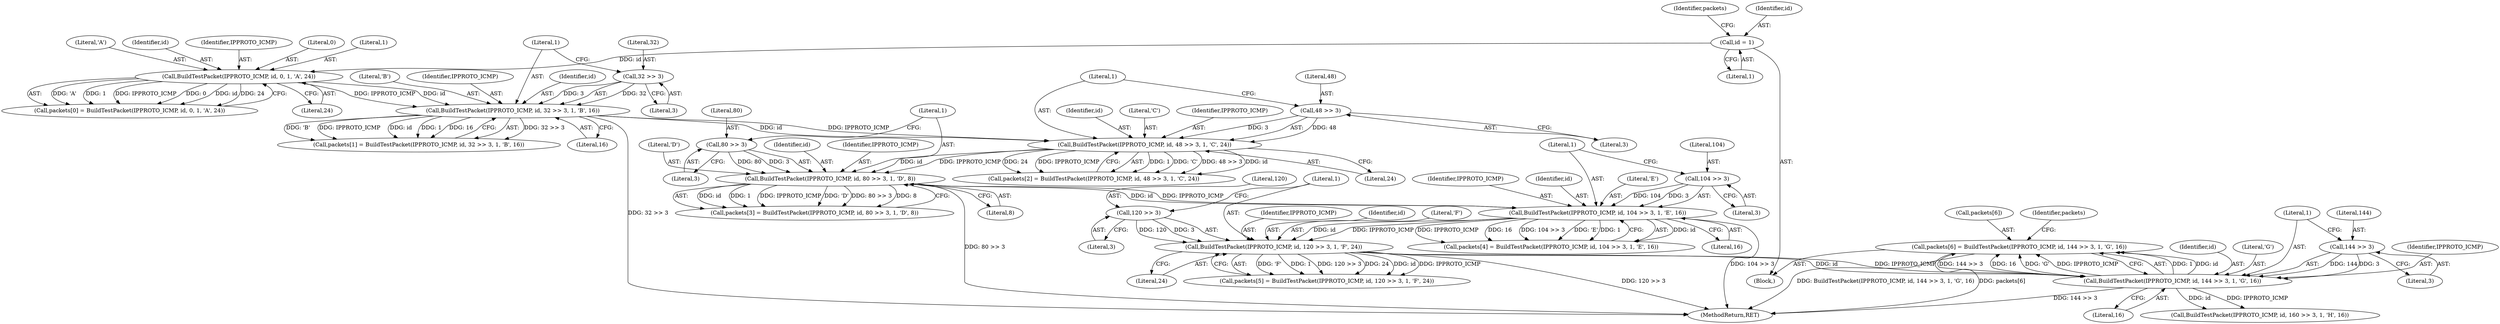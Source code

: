 digraph "0_suricata_4a04f814b15762eb446a5ead4d69d021512df6f8_1@array" {
"1000220" [label="(Call,packets[6] = BuildTestPacket(IPPROTO_ICMP, id, 144 >> 3, 1, 'G', 16))"];
"1000224" [label="(Call,BuildTestPacket(IPPROTO_ICMP, id, 144 >> 3, 1, 'G', 16))"];
"1000211" [label="(Call,BuildTestPacket(IPPROTO_ICMP, id, 120 >> 3, 1, 'F', 24))"];
"1000198" [label="(Call,BuildTestPacket(IPPROTO_ICMP, id, 104 >> 3, 1, 'E', 16))"];
"1000185" [label="(Call,BuildTestPacket(IPPROTO_ICMP, id, 80 >> 3, 1, 'D', 8))"];
"1000172" [label="(Call,BuildTestPacket(IPPROTO_ICMP, id, 48 >> 3, 1, 'C', 24))"];
"1000159" [label="(Call,BuildTestPacket(IPPROTO_ICMP, id, 32 >> 3, 1, 'B', 16))"];
"1000148" [label="(Call,BuildTestPacket(IPPROTO_ICMP, id, 0, 1, 'A', 24))"];
"1000135" [label="(Call,id = 1)"];
"1000162" [label="(Call,32 >> 3)"];
"1000175" [label="(Call,48 >> 3)"];
"1000188" [label="(Call,80 >> 3)"];
"1000201" [label="(Call,104 >> 3)"];
"1000214" [label="(Call,120 >> 3)"];
"1000227" [label="(Call,144 >> 3)"];
"1000221" [label="(Call,packets[6])"];
"1000198" [label="(Call,BuildTestPacket(IPPROTO_ICMP, id, 104 >> 3, 1, 'E', 16))"];
"1000192" [label="(Literal,'D')"];
"1000185" [label="(Call,BuildTestPacket(IPPROTO_ICMP, id, 80 >> 3, 1, 'D', 8))"];
"1000172" [label="(Call,BuildTestPacket(IPPROTO_ICMP, id, 48 >> 3, 1, 'C', 24))"];
"1000199" [label="(Identifier,IPPROTO_ICMP)"];
"1000174" [label="(Identifier,id)"];
"1000187" [label="(Identifier,id)"];
"1000163" [label="(Literal,32)"];
"1000227" [label="(Call,144 >> 3)"];
"1000212" [label="(Identifier,IPPROTO_ICMP)"];
"1000194" [label="(Call,packets[4] = BuildTestPacket(IPPROTO_ICMP, id, 104 >> 3, 1, 'E', 16))"];
"1000175" [label="(Call,48 >> 3)"];
"1000190" [label="(Literal,3)"];
"1000178" [label="(Literal,1)"];
"1000211" [label="(Call,BuildTestPacket(IPPROTO_ICMP, id, 120 >> 3, 1, 'F', 24))"];
"1000200" [label="(Identifier,id)"];
"1000205" [label="(Literal,'E')"];
"1000193" [label="(Literal,8)"];
"1000150" [label="(Identifier,id)"];
"1000522" [label="(MethodReturn,RET)"];
"1000177" [label="(Literal,3)"];
"1000219" [label="(Literal,24)"];
"1000179" [label="(Literal,'C')"];
"1000144" [label="(Call,packets[0] = BuildTestPacket(IPPROTO_ICMP, id, 0, 1, 'A', 24))"];
"1000226" [label="(Identifier,id)"];
"1000181" [label="(Call,packets[3] = BuildTestPacket(IPPROTO_ICMP, id, 80 >> 3, 1, 'D', 8))"];
"1000214" [label="(Call,120 >> 3)"];
"1000149" [label="(Identifier,IPPROTO_ICMP)"];
"1000235" [label="(Identifier,packets)"];
"1000188" [label="(Call,80 >> 3)"];
"1000155" [label="(Call,packets[1] = BuildTestPacket(IPPROTO_ICMP, id, 32 >> 3, 1, 'B', 16))"];
"1000216" [label="(Literal,3)"];
"1000162" [label="(Call,32 >> 3)"];
"1000191" [label="(Literal,1)"];
"1000231" [label="(Literal,'G')"];
"1000151" [label="(Literal,0)"];
"1000165" [label="(Literal,1)"];
"1000213" [label="(Identifier,id)"];
"1000140" [label="(Identifier,packets)"];
"1000135" [label="(Call,id = 1)"];
"1000237" [label="(Call,BuildTestPacket(IPPROTO_ICMP, id, 160 >> 3, 1, 'H', 16))"];
"1000137" [label="(Literal,1)"];
"1000201" [label="(Call,104 >> 3)"];
"1000202" [label="(Literal,104)"];
"1000168" [label="(Call,packets[2] = BuildTestPacket(IPPROTO_ICMP, id, 48 >> 3, 1, 'C', 24))"];
"1000230" [label="(Literal,1)"];
"1000189" [label="(Literal,80)"];
"1000206" [label="(Literal,16)"];
"1000152" [label="(Literal,1)"];
"1000153" [label="(Literal,'A')"];
"1000229" [label="(Literal,3)"];
"1000159" [label="(Call,BuildTestPacket(IPPROTO_ICMP, id, 32 >> 3, 1, 'B', 16))"];
"1000173" [label="(Identifier,IPPROTO_ICMP)"];
"1000224" [label="(Call,BuildTestPacket(IPPROTO_ICMP, id, 144 >> 3, 1, 'G', 16))"];
"1000161" [label="(Identifier,id)"];
"1000154" [label="(Literal,24)"];
"1000186" [label="(Identifier,IPPROTO_ICMP)"];
"1000217" [label="(Literal,1)"];
"1000166" [label="(Literal,'B')"];
"1000136" [label="(Identifier,id)"];
"1000148" [label="(Call,BuildTestPacket(IPPROTO_ICMP, id, 0, 1, 'A', 24))"];
"1000164" [label="(Literal,3)"];
"1000176" [label="(Literal,48)"];
"1000232" [label="(Literal,16)"];
"1000180" [label="(Literal,24)"];
"1000220" [label="(Call,packets[6] = BuildTestPacket(IPPROTO_ICMP, id, 144 >> 3, 1, 'G', 16))"];
"1000127" [label="(Block,)"];
"1000207" [label="(Call,packets[5] = BuildTestPacket(IPPROTO_ICMP, id, 120 >> 3, 1, 'F', 24))"];
"1000203" [label="(Literal,3)"];
"1000204" [label="(Literal,1)"];
"1000215" [label="(Literal,120)"];
"1000160" [label="(Identifier,IPPROTO_ICMP)"];
"1000225" [label="(Identifier,IPPROTO_ICMP)"];
"1000167" [label="(Literal,16)"];
"1000228" [label="(Literal,144)"];
"1000218" [label="(Literal,'F')"];
"1000220" -> "1000127"  [label="AST: "];
"1000220" -> "1000224"  [label="CFG: "];
"1000221" -> "1000220"  [label="AST: "];
"1000224" -> "1000220"  [label="AST: "];
"1000235" -> "1000220"  [label="CFG: "];
"1000220" -> "1000522"  [label="DDG: packets[6]"];
"1000220" -> "1000522"  [label="DDG: BuildTestPacket(IPPROTO_ICMP, id, 144 >> 3, 1, 'G', 16)"];
"1000224" -> "1000220"  [label="DDG: 1"];
"1000224" -> "1000220"  [label="DDG: id"];
"1000224" -> "1000220"  [label="DDG: 144 >> 3"];
"1000224" -> "1000220"  [label="DDG: 16"];
"1000224" -> "1000220"  [label="DDG: 'G'"];
"1000224" -> "1000220"  [label="DDG: IPPROTO_ICMP"];
"1000224" -> "1000232"  [label="CFG: "];
"1000225" -> "1000224"  [label="AST: "];
"1000226" -> "1000224"  [label="AST: "];
"1000227" -> "1000224"  [label="AST: "];
"1000230" -> "1000224"  [label="AST: "];
"1000231" -> "1000224"  [label="AST: "];
"1000232" -> "1000224"  [label="AST: "];
"1000224" -> "1000522"  [label="DDG: 144 >> 3"];
"1000211" -> "1000224"  [label="DDG: IPPROTO_ICMP"];
"1000211" -> "1000224"  [label="DDG: id"];
"1000227" -> "1000224"  [label="DDG: 144"];
"1000227" -> "1000224"  [label="DDG: 3"];
"1000224" -> "1000237"  [label="DDG: IPPROTO_ICMP"];
"1000224" -> "1000237"  [label="DDG: id"];
"1000211" -> "1000207"  [label="AST: "];
"1000211" -> "1000219"  [label="CFG: "];
"1000212" -> "1000211"  [label="AST: "];
"1000213" -> "1000211"  [label="AST: "];
"1000214" -> "1000211"  [label="AST: "];
"1000217" -> "1000211"  [label="AST: "];
"1000218" -> "1000211"  [label="AST: "];
"1000219" -> "1000211"  [label="AST: "];
"1000207" -> "1000211"  [label="CFG: "];
"1000211" -> "1000522"  [label="DDG: 120 >> 3"];
"1000211" -> "1000207"  [label="DDG: 'F'"];
"1000211" -> "1000207"  [label="DDG: 1"];
"1000211" -> "1000207"  [label="DDG: 120 >> 3"];
"1000211" -> "1000207"  [label="DDG: 24"];
"1000211" -> "1000207"  [label="DDG: id"];
"1000211" -> "1000207"  [label="DDG: IPPROTO_ICMP"];
"1000198" -> "1000211"  [label="DDG: IPPROTO_ICMP"];
"1000198" -> "1000211"  [label="DDG: id"];
"1000214" -> "1000211"  [label="DDG: 120"];
"1000214" -> "1000211"  [label="DDG: 3"];
"1000198" -> "1000194"  [label="AST: "];
"1000198" -> "1000206"  [label="CFG: "];
"1000199" -> "1000198"  [label="AST: "];
"1000200" -> "1000198"  [label="AST: "];
"1000201" -> "1000198"  [label="AST: "];
"1000204" -> "1000198"  [label="AST: "];
"1000205" -> "1000198"  [label="AST: "];
"1000206" -> "1000198"  [label="AST: "];
"1000194" -> "1000198"  [label="CFG: "];
"1000198" -> "1000522"  [label="DDG: 104 >> 3"];
"1000198" -> "1000194"  [label="DDG: id"];
"1000198" -> "1000194"  [label="DDG: IPPROTO_ICMP"];
"1000198" -> "1000194"  [label="DDG: 16"];
"1000198" -> "1000194"  [label="DDG: 104 >> 3"];
"1000198" -> "1000194"  [label="DDG: 'E'"];
"1000198" -> "1000194"  [label="DDG: 1"];
"1000185" -> "1000198"  [label="DDG: IPPROTO_ICMP"];
"1000185" -> "1000198"  [label="DDG: id"];
"1000201" -> "1000198"  [label="DDG: 104"];
"1000201" -> "1000198"  [label="DDG: 3"];
"1000185" -> "1000181"  [label="AST: "];
"1000185" -> "1000193"  [label="CFG: "];
"1000186" -> "1000185"  [label="AST: "];
"1000187" -> "1000185"  [label="AST: "];
"1000188" -> "1000185"  [label="AST: "];
"1000191" -> "1000185"  [label="AST: "];
"1000192" -> "1000185"  [label="AST: "];
"1000193" -> "1000185"  [label="AST: "];
"1000181" -> "1000185"  [label="CFG: "];
"1000185" -> "1000522"  [label="DDG: 80 >> 3"];
"1000185" -> "1000181"  [label="DDG: id"];
"1000185" -> "1000181"  [label="DDG: 1"];
"1000185" -> "1000181"  [label="DDG: IPPROTO_ICMP"];
"1000185" -> "1000181"  [label="DDG: 'D'"];
"1000185" -> "1000181"  [label="DDG: 80 >> 3"];
"1000185" -> "1000181"  [label="DDG: 8"];
"1000172" -> "1000185"  [label="DDG: IPPROTO_ICMP"];
"1000172" -> "1000185"  [label="DDG: id"];
"1000188" -> "1000185"  [label="DDG: 80"];
"1000188" -> "1000185"  [label="DDG: 3"];
"1000172" -> "1000168"  [label="AST: "];
"1000172" -> "1000180"  [label="CFG: "];
"1000173" -> "1000172"  [label="AST: "];
"1000174" -> "1000172"  [label="AST: "];
"1000175" -> "1000172"  [label="AST: "];
"1000178" -> "1000172"  [label="AST: "];
"1000179" -> "1000172"  [label="AST: "];
"1000180" -> "1000172"  [label="AST: "];
"1000168" -> "1000172"  [label="CFG: "];
"1000172" -> "1000168"  [label="DDG: 1"];
"1000172" -> "1000168"  [label="DDG: 'C'"];
"1000172" -> "1000168"  [label="DDG: 48 >> 3"];
"1000172" -> "1000168"  [label="DDG: id"];
"1000172" -> "1000168"  [label="DDG: 24"];
"1000172" -> "1000168"  [label="DDG: IPPROTO_ICMP"];
"1000159" -> "1000172"  [label="DDG: IPPROTO_ICMP"];
"1000159" -> "1000172"  [label="DDG: id"];
"1000175" -> "1000172"  [label="DDG: 48"];
"1000175" -> "1000172"  [label="DDG: 3"];
"1000159" -> "1000155"  [label="AST: "];
"1000159" -> "1000167"  [label="CFG: "];
"1000160" -> "1000159"  [label="AST: "];
"1000161" -> "1000159"  [label="AST: "];
"1000162" -> "1000159"  [label="AST: "];
"1000165" -> "1000159"  [label="AST: "];
"1000166" -> "1000159"  [label="AST: "];
"1000167" -> "1000159"  [label="AST: "];
"1000155" -> "1000159"  [label="CFG: "];
"1000159" -> "1000522"  [label="DDG: 32 >> 3"];
"1000159" -> "1000155"  [label="DDG: 32 >> 3"];
"1000159" -> "1000155"  [label="DDG: 'B'"];
"1000159" -> "1000155"  [label="DDG: IPPROTO_ICMP"];
"1000159" -> "1000155"  [label="DDG: id"];
"1000159" -> "1000155"  [label="DDG: 1"];
"1000159" -> "1000155"  [label="DDG: 16"];
"1000148" -> "1000159"  [label="DDG: IPPROTO_ICMP"];
"1000148" -> "1000159"  [label="DDG: id"];
"1000162" -> "1000159"  [label="DDG: 32"];
"1000162" -> "1000159"  [label="DDG: 3"];
"1000148" -> "1000144"  [label="AST: "];
"1000148" -> "1000154"  [label="CFG: "];
"1000149" -> "1000148"  [label="AST: "];
"1000150" -> "1000148"  [label="AST: "];
"1000151" -> "1000148"  [label="AST: "];
"1000152" -> "1000148"  [label="AST: "];
"1000153" -> "1000148"  [label="AST: "];
"1000154" -> "1000148"  [label="AST: "];
"1000144" -> "1000148"  [label="CFG: "];
"1000148" -> "1000144"  [label="DDG: 'A'"];
"1000148" -> "1000144"  [label="DDG: 1"];
"1000148" -> "1000144"  [label="DDG: IPPROTO_ICMP"];
"1000148" -> "1000144"  [label="DDG: 0"];
"1000148" -> "1000144"  [label="DDG: id"];
"1000148" -> "1000144"  [label="DDG: 24"];
"1000135" -> "1000148"  [label="DDG: id"];
"1000135" -> "1000127"  [label="AST: "];
"1000135" -> "1000137"  [label="CFG: "];
"1000136" -> "1000135"  [label="AST: "];
"1000137" -> "1000135"  [label="AST: "];
"1000140" -> "1000135"  [label="CFG: "];
"1000162" -> "1000164"  [label="CFG: "];
"1000163" -> "1000162"  [label="AST: "];
"1000164" -> "1000162"  [label="AST: "];
"1000165" -> "1000162"  [label="CFG: "];
"1000175" -> "1000177"  [label="CFG: "];
"1000176" -> "1000175"  [label="AST: "];
"1000177" -> "1000175"  [label="AST: "];
"1000178" -> "1000175"  [label="CFG: "];
"1000188" -> "1000190"  [label="CFG: "];
"1000189" -> "1000188"  [label="AST: "];
"1000190" -> "1000188"  [label="AST: "];
"1000191" -> "1000188"  [label="CFG: "];
"1000201" -> "1000203"  [label="CFG: "];
"1000202" -> "1000201"  [label="AST: "];
"1000203" -> "1000201"  [label="AST: "];
"1000204" -> "1000201"  [label="CFG: "];
"1000214" -> "1000216"  [label="CFG: "];
"1000215" -> "1000214"  [label="AST: "];
"1000216" -> "1000214"  [label="AST: "];
"1000217" -> "1000214"  [label="CFG: "];
"1000227" -> "1000229"  [label="CFG: "];
"1000228" -> "1000227"  [label="AST: "];
"1000229" -> "1000227"  [label="AST: "];
"1000230" -> "1000227"  [label="CFG: "];
}
